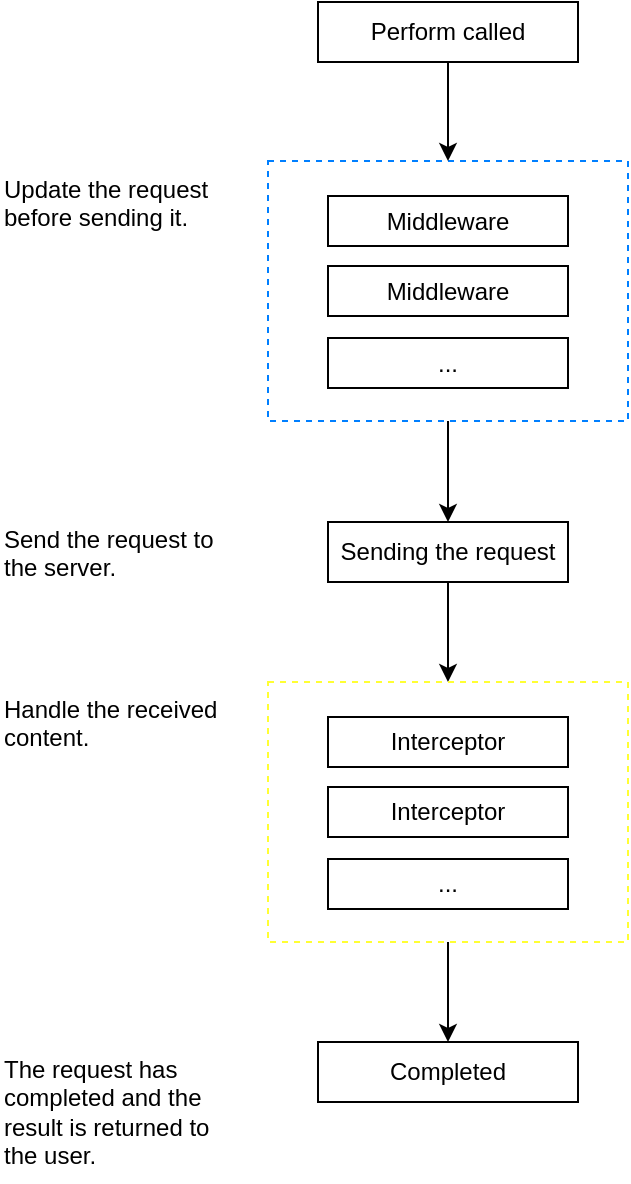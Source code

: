 <mxfile version="27.0.9">
  <diagram name="Lifecycle" id="NxlCTb1CCCl_adbvpyau">
    <mxGraphModel dx="1878" dy="781" grid="1" gridSize="10" guides="1" tooltips="1" connect="1" arrows="1" fold="1" page="1" pageScale="1" pageWidth="827" pageHeight="1169" math="0" shadow="0">
      <root>
        <mxCell id="0" />
        <mxCell id="1" parent="0" />
        <mxCell id="l4xjBCgNd8P03LWDo0Rd-12" style="edgeStyle=orthogonalEdgeStyle;rounded=0;orthogonalLoop=1;jettySize=auto;html=1;entryX=0.5;entryY=0;entryDx=0;entryDy=0;" edge="1" parent="1" source="l4xjBCgNd8P03LWDo0Rd-7" target="l4xjBCgNd8P03LWDo0Rd-2">
          <mxGeometry relative="1" as="geometry" />
        </mxCell>
        <mxCell id="l4xjBCgNd8P03LWDo0Rd-7" value="" style="rounded=0;whiteSpace=wrap;html=1;fillColor=none;strokeColor=#007FFF;dashed=1;" vertex="1" parent="1">
          <mxGeometry x="264" y="249.5" width="180" height="130" as="geometry" />
        </mxCell>
        <mxCell id="l4xjBCgNd8P03LWDo0Rd-1" value="Middleware" style="rounded=0;whiteSpace=wrap;html=1;" vertex="1" parent="1">
          <mxGeometry x="294" y="267" width="120" height="25" as="geometry" />
        </mxCell>
        <mxCell id="l4xjBCgNd8P03LWDo0Rd-18" style="edgeStyle=orthogonalEdgeStyle;rounded=0;orthogonalLoop=1;jettySize=auto;html=1;entryX=0.5;entryY=0;entryDx=0;entryDy=0;" edge="1" parent="1" source="l4xjBCgNd8P03LWDo0Rd-2" target="l4xjBCgNd8P03LWDo0Rd-13">
          <mxGeometry relative="1" as="geometry" />
        </mxCell>
        <mxCell id="l4xjBCgNd8P03LWDo0Rd-2" value="Sending the request" style="rounded=0;whiteSpace=wrap;html=1;" vertex="1" parent="1">
          <mxGeometry x="294" y="430" width="120" height="30" as="geometry" />
        </mxCell>
        <mxCell id="l4xjBCgNd8P03LWDo0Rd-8" style="edgeStyle=orthogonalEdgeStyle;rounded=0;orthogonalLoop=1;jettySize=auto;html=1;entryX=0.5;entryY=0;entryDx=0;entryDy=0;" edge="1" parent="1" source="l4xjBCgNd8P03LWDo0Rd-5" target="l4xjBCgNd8P03LWDo0Rd-7">
          <mxGeometry relative="1" as="geometry" />
        </mxCell>
        <mxCell id="l4xjBCgNd8P03LWDo0Rd-5" value="Perform called" style="rounded=0;whiteSpace=wrap;html=1;" vertex="1" parent="1">
          <mxGeometry x="289" y="170" width="130" height="30" as="geometry" />
        </mxCell>
        <mxCell id="l4xjBCgNd8P03LWDo0Rd-9" value="Middleware" style="rounded=0;whiteSpace=wrap;html=1;" vertex="1" parent="1">
          <mxGeometry x="294" y="302" width="120" height="25" as="geometry" />
        </mxCell>
        <mxCell id="l4xjBCgNd8P03LWDo0Rd-10" value="..." style="rounded=0;whiteSpace=wrap;html=1;" vertex="1" parent="1">
          <mxGeometry x="294" y="338" width="120" height="25" as="geometry" />
        </mxCell>
        <mxCell id="l4xjBCgNd8P03LWDo0Rd-19" style="edgeStyle=orthogonalEdgeStyle;rounded=0;orthogonalLoop=1;jettySize=auto;html=1;entryX=0.5;entryY=0;entryDx=0;entryDy=0;" edge="1" parent="1" source="l4xjBCgNd8P03LWDo0Rd-13" target="l4xjBCgNd8P03LWDo0Rd-17">
          <mxGeometry relative="1" as="geometry" />
        </mxCell>
        <mxCell id="l4xjBCgNd8P03LWDo0Rd-13" value="" style="rounded=0;whiteSpace=wrap;html=1;fillColor=none;strokeColor=#FFFF33;dashed=1;" vertex="1" parent="1">
          <mxGeometry x="264" y="510" width="180" height="130" as="geometry" />
        </mxCell>
        <mxCell id="l4xjBCgNd8P03LWDo0Rd-14" value="Interceptor" style="rounded=0;whiteSpace=wrap;html=1;" vertex="1" parent="1">
          <mxGeometry x="294" y="527.5" width="120" height="25" as="geometry" />
        </mxCell>
        <mxCell id="l4xjBCgNd8P03LWDo0Rd-15" value="Interceptor" style="rounded=0;whiteSpace=wrap;html=1;" vertex="1" parent="1">
          <mxGeometry x="294" y="562.5" width="120" height="25" as="geometry" />
        </mxCell>
        <mxCell id="l4xjBCgNd8P03LWDo0Rd-16" value="..." style="rounded=0;whiteSpace=wrap;html=1;" vertex="1" parent="1">
          <mxGeometry x="294" y="598.5" width="120" height="25" as="geometry" />
        </mxCell>
        <mxCell id="l4xjBCgNd8P03LWDo0Rd-17" value="Completed" style="rounded=0;whiteSpace=wrap;html=1;" vertex="1" parent="1">
          <mxGeometry x="289" y="690" width="130" height="30" as="geometry" />
        </mxCell>
        <mxCell id="l4xjBCgNd8P03LWDo0Rd-20" value="Update the request before sending it." style="text;html=1;align=left;verticalAlign=top;whiteSpace=wrap;rounded=0;" vertex="1" parent="1">
          <mxGeometry x="130" y="249.5" width="120" height="60.5" as="geometry" />
        </mxCell>
        <mxCell id="l4xjBCgNd8P03LWDo0Rd-21" value="Handle the received content." style="text;html=1;align=left;verticalAlign=top;whiteSpace=wrap;rounded=0;" vertex="1" parent="1">
          <mxGeometry x="130" y="509.75" width="120" height="60.5" as="geometry" />
        </mxCell>
        <mxCell id="l4xjBCgNd8P03LWDo0Rd-22" value="Send the request to the server." style="text;html=1;align=left;verticalAlign=top;whiteSpace=wrap;rounded=0;" vertex="1" parent="1">
          <mxGeometry x="130" y="425" width="120" height="60.5" as="geometry" />
        </mxCell>
        <mxCell id="l4xjBCgNd8P03LWDo0Rd-23" value="The request has completed and the result is returned to the user." style="text;html=1;align=left;verticalAlign=top;whiteSpace=wrap;rounded=0;" vertex="1" parent="1">
          <mxGeometry x="130" y="690" width="120" height="70" as="geometry" />
        </mxCell>
      </root>
    </mxGraphModel>
  </diagram>
</mxfile>
